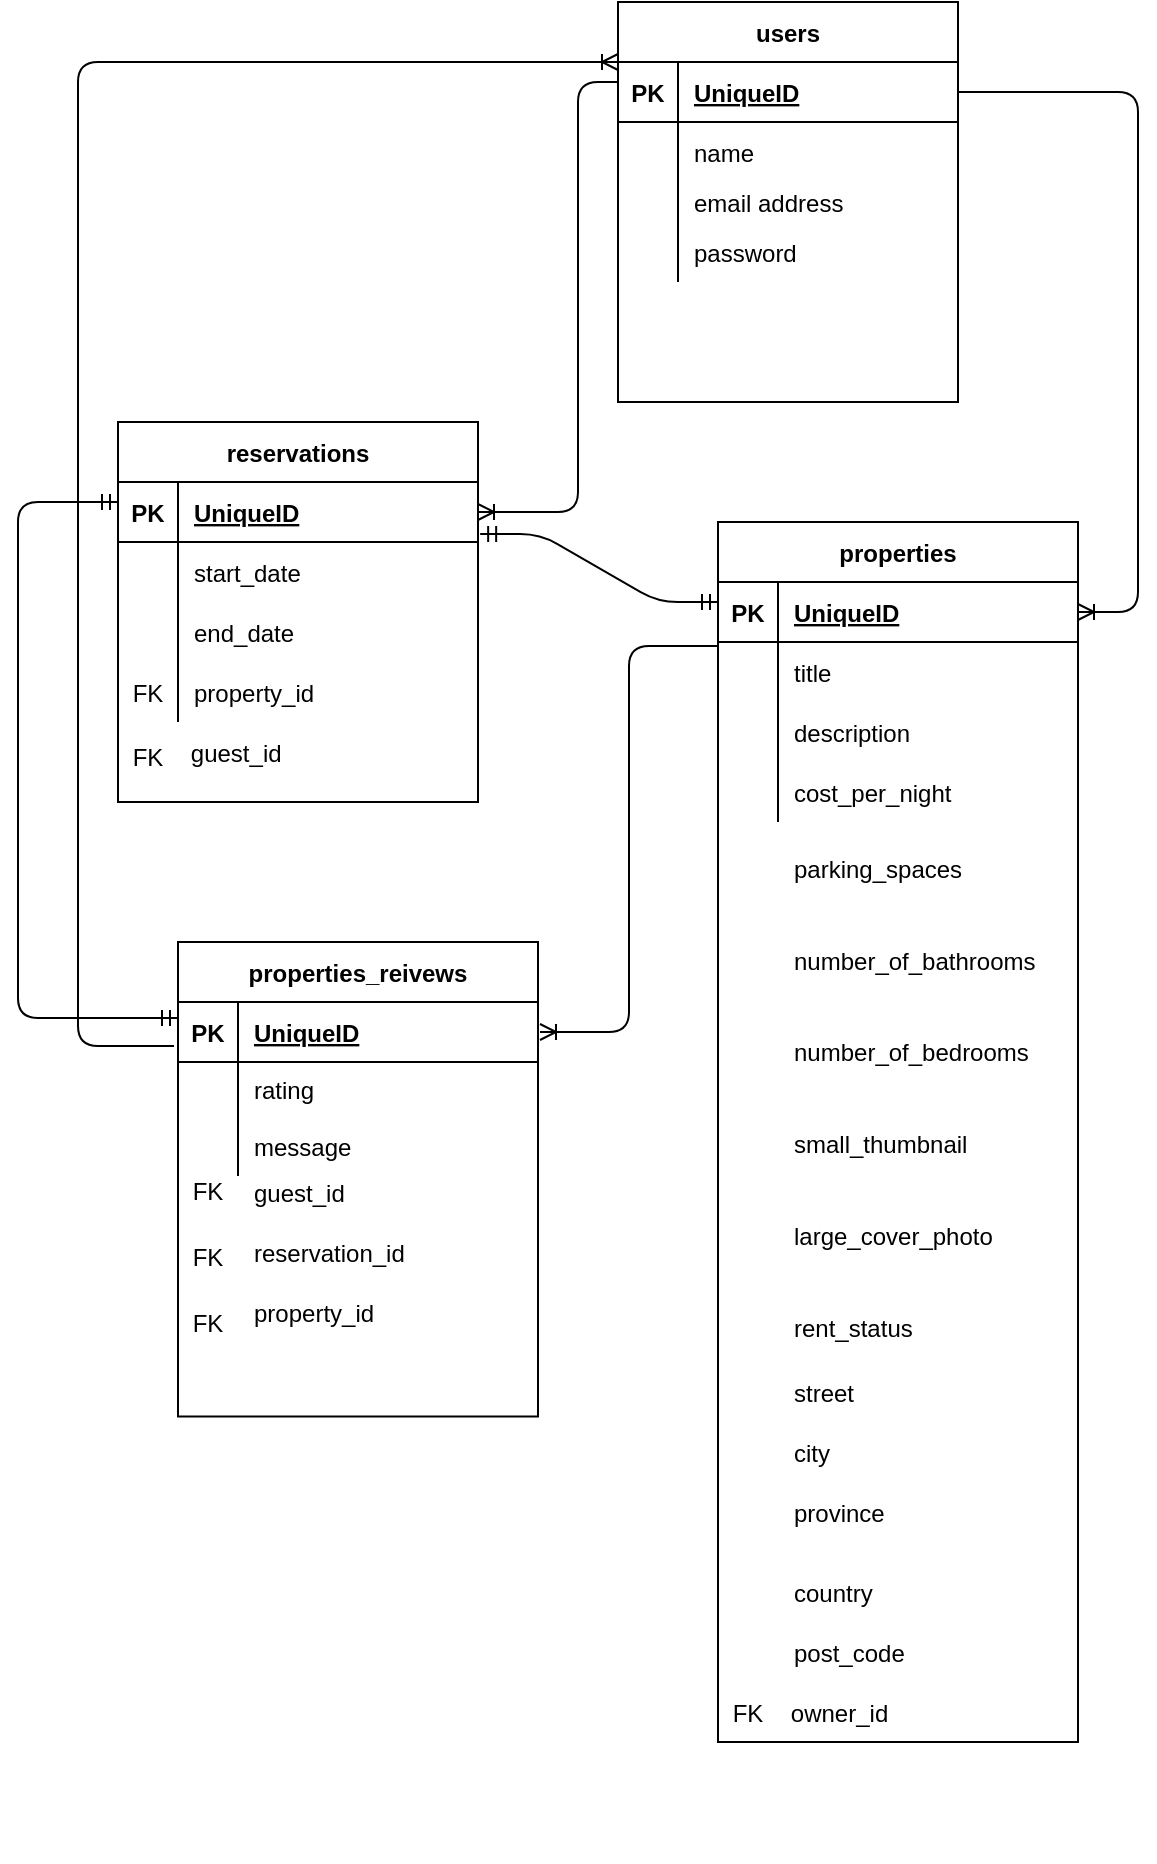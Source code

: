 <mxfile version="15.2.7" type="device"><diagram id="AwpIeSdKuV8LHbz0-JsS" name="Page-1"><mxGraphModel dx="1956" dy="997" grid="0" gridSize="10" guides="1" tooltips="1" connect="1" arrows="1" fold="1" page="1" pageScale="1" pageWidth="850" pageHeight="1100" math="0" shadow="0"><root><mxCell id="0"/><mxCell id="1" parent="0"/><mxCell id="7QQAHE3L7yhgCOXj_K0C-1" value="users" style="shape=table;startSize=30;container=1;collapsible=1;childLayout=tableLayout;fixedRows=1;rowLines=0;fontStyle=1;align=center;resizeLast=1;" parent="1" vertex="1"><mxGeometry x="-410" y="83" width="170" height="200" as="geometry"/></mxCell><mxCell id="7QQAHE3L7yhgCOXj_K0C-2" value="" style="shape=partialRectangle;collapsible=0;dropTarget=0;pointerEvents=0;fillColor=none;top=0;left=0;bottom=1;right=0;points=[[0,0.5],[1,0.5]];portConstraint=eastwest;" parent="7QQAHE3L7yhgCOXj_K0C-1" vertex="1"><mxGeometry y="30" width="170" height="30" as="geometry"/></mxCell><mxCell id="7QQAHE3L7yhgCOXj_K0C-3" value="PK" style="shape=partialRectangle;connectable=0;fillColor=none;top=0;left=0;bottom=0;right=0;fontStyle=1;overflow=hidden;" parent="7QQAHE3L7yhgCOXj_K0C-2" vertex="1"><mxGeometry width="30" height="30" as="geometry"/></mxCell><mxCell id="7QQAHE3L7yhgCOXj_K0C-4" value="UniqueID" style="shape=partialRectangle;connectable=0;fillColor=none;top=0;left=0;bottom=0;right=0;align=left;spacingLeft=6;fontStyle=5;overflow=hidden;" parent="7QQAHE3L7yhgCOXj_K0C-2" vertex="1"><mxGeometry x="30" width="140" height="30" as="geometry"/></mxCell><mxCell id="7QQAHE3L7yhgCOXj_K0C-5" value="" style="shape=partialRectangle;collapsible=0;dropTarget=0;pointerEvents=0;fillColor=none;top=0;left=0;bottom=0;right=0;points=[[0,0.5],[1,0.5]];portConstraint=eastwest;" parent="7QQAHE3L7yhgCOXj_K0C-1" vertex="1"><mxGeometry y="60" width="170" height="30" as="geometry"/></mxCell><mxCell id="7QQAHE3L7yhgCOXj_K0C-6" value="" style="shape=partialRectangle;connectable=0;fillColor=none;top=0;left=0;bottom=0;right=0;editable=1;overflow=hidden;" parent="7QQAHE3L7yhgCOXj_K0C-5" vertex="1"><mxGeometry width="30" height="30" as="geometry"/></mxCell><mxCell id="7QQAHE3L7yhgCOXj_K0C-7" value="name" style="shape=partialRectangle;connectable=0;fillColor=none;top=0;left=0;bottom=0;right=0;align=left;spacingLeft=6;overflow=hidden;" parent="7QQAHE3L7yhgCOXj_K0C-5" vertex="1"><mxGeometry x="30" width="140" height="30" as="geometry"/></mxCell><mxCell id="7QQAHE3L7yhgCOXj_K0C-8" value="" style="shape=partialRectangle;collapsible=0;dropTarget=0;pointerEvents=0;fillColor=none;top=0;left=0;bottom=0;right=0;points=[[0,0.5],[1,0.5]];portConstraint=eastwest;" parent="7QQAHE3L7yhgCOXj_K0C-1" vertex="1"><mxGeometry y="90" width="170" height="20" as="geometry"/></mxCell><mxCell id="7QQAHE3L7yhgCOXj_K0C-9" value="" style="shape=partialRectangle;connectable=0;fillColor=none;top=0;left=0;bottom=0;right=0;editable=1;overflow=hidden;" parent="7QQAHE3L7yhgCOXj_K0C-8" vertex="1"><mxGeometry width="30" height="20" as="geometry"/></mxCell><mxCell id="7QQAHE3L7yhgCOXj_K0C-10" value="email address" style="shape=partialRectangle;connectable=0;fillColor=none;top=0;left=0;bottom=0;right=0;align=left;spacingLeft=6;overflow=hidden;" parent="7QQAHE3L7yhgCOXj_K0C-8" vertex="1"><mxGeometry x="30" width="140" height="20" as="geometry"/></mxCell><mxCell id="7QQAHE3L7yhgCOXj_K0C-11" value="" style="shape=partialRectangle;collapsible=0;dropTarget=0;pointerEvents=0;fillColor=none;top=0;left=0;bottom=0;right=0;points=[[0,0.5],[1,0.5]];portConstraint=eastwest;" parent="7QQAHE3L7yhgCOXj_K0C-1" vertex="1"><mxGeometry y="110" width="170" height="30" as="geometry"/></mxCell><mxCell id="7QQAHE3L7yhgCOXj_K0C-12" value="" style="shape=partialRectangle;connectable=0;fillColor=none;top=0;left=0;bottom=0;right=0;editable=1;overflow=hidden;" parent="7QQAHE3L7yhgCOXj_K0C-11" vertex="1"><mxGeometry width="30" height="30" as="geometry"/></mxCell><mxCell id="7QQAHE3L7yhgCOXj_K0C-13" value="password" style="shape=partialRectangle;connectable=0;fillColor=none;top=0;left=0;bottom=0;right=0;align=left;spacingLeft=6;overflow=hidden;" parent="7QQAHE3L7yhgCOXj_K0C-11" vertex="1"><mxGeometry x="30" width="140" height="30" as="geometry"/></mxCell><mxCell id="7ahejlswh_hRFo3w5Qbz-69" value="" style="group" parent="1" vertex="1" connectable="0"><mxGeometry x="-360" y="343" width="190" height="670" as="geometry"/></mxCell><mxCell id="4uDPGCPxF-5EwwtfRIbj-11" value="" style="group" vertex="1" connectable="0" parent="7ahejlswh_hRFo3w5Qbz-69"><mxGeometry width="190" height="610" as="geometry"/></mxCell><mxCell id="ZRAOXbAmUAtqR5rjtmSc-2" value="properties" style="shape=table;startSize=30;container=1;collapsible=1;childLayout=tableLayout;fixedRows=1;rowLines=0;fontStyle=1;align=center;resizeLast=1;" parent="4uDPGCPxF-5EwwtfRIbj-11" vertex="1"><mxGeometry width="180" height="610" as="geometry"/></mxCell><mxCell id="ZRAOXbAmUAtqR5rjtmSc-3" value="" style="shape=partialRectangle;collapsible=0;dropTarget=0;pointerEvents=0;fillColor=none;top=0;left=0;bottom=1;right=0;points=[[0,0.5],[1,0.5]];portConstraint=eastwest;" parent="ZRAOXbAmUAtqR5rjtmSc-2" vertex="1"><mxGeometry y="30" width="180" height="30" as="geometry"/></mxCell><mxCell id="ZRAOXbAmUAtqR5rjtmSc-4" value="PK" style="shape=partialRectangle;connectable=0;fillColor=none;top=0;left=0;bottom=0;right=0;fontStyle=1;overflow=hidden;" parent="ZRAOXbAmUAtqR5rjtmSc-3" vertex="1"><mxGeometry width="30" height="30" as="geometry"/></mxCell><mxCell id="ZRAOXbAmUAtqR5rjtmSc-5" value="UniqueID" style="shape=partialRectangle;connectable=0;fillColor=none;top=0;left=0;bottom=0;right=0;align=left;spacingLeft=6;fontStyle=5;overflow=hidden;" parent="ZRAOXbAmUAtqR5rjtmSc-3" vertex="1"><mxGeometry x="30" width="150" height="30" as="geometry"/></mxCell><mxCell id="ZRAOXbAmUAtqR5rjtmSc-6" value="" style="shape=partialRectangle;collapsible=0;dropTarget=0;pointerEvents=0;fillColor=none;top=0;left=0;bottom=0;right=0;points=[[0,0.5],[1,0.5]];portConstraint=eastwest;" parent="ZRAOXbAmUAtqR5rjtmSc-2" vertex="1"><mxGeometry y="60" width="180" height="30" as="geometry"/></mxCell><mxCell id="ZRAOXbAmUAtqR5rjtmSc-7" value="" style="shape=partialRectangle;connectable=0;fillColor=none;top=0;left=0;bottom=0;right=0;editable=1;overflow=hidden;" parent="ZRAOXbAmUAtqR5rjtmSc-6" vertex="1"><mxGeometry width="30" height="30" as="geometry"/></mxCell><mxCell id="ZRAOXbAmUAtqR5rjtmSc-8" value="title" style="shape=partialRectangle;connectable=0;fillColor=none;top=0;left=0;bottom=0;right=0;align=left;spacingLeft=6;overflow=hidden;" parent="ZRAOXbAmUAtqR5rjtmSc-6" vertex="1"><mxGeometry x="30" width="150" height="30" as="geometry"/></mxCell><mxCell id="ZRAOXbAmUAtqR5rjtmSc-9" value="" style="shape=partialRectangle;collapsible=0;dropTarget=0;pointerEvents=0;fillColor=none;top=0;left=0;bottom=0;right=0;points=[[0,0.5],[1,0.5]];portConstraint=eastwest;" parent="ZRAOXbAmUAtqR5rjtmSc-2" vertex="1"><mxGeometry y="90" width="180" height="30" as="geometry"/></mxCell><mxCell id="ZRAOXbAmUAtqR5rjtmSc-10" value="" style="shape=partialRectangle;connectable=0;fillColor=none;top=0;left=0;bottom=0;right=0;editable=1;overflow=hidden;" parent="ZRAOXbAmUAtqR5rjtmSc-9" vertex="1"><mxGeometry width="30" height="30" as="geometry"/></mxCell><mxCell id="ZRAOXbAmUAtqR5rjtmSc-11" value="description" style="shape=partialRectangle;connectable=0;fillColor=none;top=0;left=0;bottom=0;right=0;align=left;spacingLeft=6;overflow=hidden;" parent="ZRAOXbAmUAtqR5rjtmSc-9" vertex="1"><mxGeometry x="30" width="150" height="30" as="geometry"/></mxCell><mxCell id="ZRAOXbAmUAtqR5rjtmSc-12" value="" style="shape=partialRectangle;collapsible=0;dropTarget=0;pointerEvents=0;fillColor=none;top=0;left=0;bottom=0;right=0;points=[[0,0.5],[1,0.5]];portConstraint=eastwest;" parent="ZRAOXbAmUAtqR5rjtmSc-2" vertex="1"><mxGeometry y="120" width="180" height="30" as="geometry"/></mxCell><mxCell id="ZRAOXbAmUAtqR5rjtmSc-13" value="" style="shape=partialRectangle;connectable=0;fillColor=none;top=0;left=0;bottom=0;right=0;editable=1;overflow=hidden;" parent="ZRAOXbAmUAtqR5rjtmSc-12" vertex="1"><mxGeometry width="30" height="30" as="geometry"/></mxCell><mxCell id="ZRAOXbAmUAtqR5rjtmSc-14" value="cost_per_night" style="shape=partialRectangle;connectable=0;fillColor=none;top=0;left=0;bottom=0;right=0;align=left;spacingLeft=6;overflow=hidden;" parent="ZRAOXbAmUAtqR5rjtmSc-12" vertex="1"><mxGeometry x="30" width="150" height="30" as="geometry"/></mxCell><mxCell id="7ahejlswh_hRFo3w5Qbz-1" value="" style="shape=partialRectangle;collapsible=0;dropTarget=0;pointerEvents=0;fillColor=none;top=0;left=0;bottom=0;right=0;points=[[0,0.5],[1,0.5]];portConstraint=eastwest;" parent="4uDPGCPxF-5EwwtfRIbj-11" vertex="1"><mxGeometry y="150.002" width="180" height="45.882" as="geometry"/></mxCell><mxCell id="7ahejlswh_hRFo3w5Qbz-2" value="" style="shape=partialRectangle;connectable=0;fillColor=none;top=0;left=0;bottom=0;right=0;editable=1;overflow=hidden;" parent="7ahejlswh_hRFo3w5Qbz-1" vertex="1"><mxGeometry width="30" height="45.882" as="geometry"/></mxCell><mxCell id="7ahejlswh_hRFo3w5Qbz-3" value="parking_spaces" style="shape=partialRectangle;connectable=0;fillColor=none;top=0;left=0;bottom=0;right=0;align=left;spacingLeft=6;overflow=hidden;" parent="7ahejlswh_hRFo3w5Qbz-1" vertex="1"><mxGeometry x="30" width="150" height="45.882" as="geometry"/></mxCell><mxCell id="7ahejlswh_hRFo3w5Qbz-5" value="" style="shape=partialRectangle;collapsible=0;dropTarget=0;pointerEvents=0;fillColor=none;top=0;left=0;bottom=0;right=0;points=[[0,0.5],[1,0.5]];portConstraint=eastwest;" parent="4uDPGCPxF-5EwwtfRIbj-11" vertex="1"><mxGeometry y="195.884" width="180" height="45.882" as="geometry"/></mxCell><mxCell id="7ahejlswh_hRFo3w5Qbz-6" value="" style="shape=partialRectangle;connectable=0;fillColor=none;top=0;left=0;bottom=0;right=0;editable=1;overflow=hidden;" parent="7ahejlswh_hRFo3w5Qbz-5" vertex="1"><mxGeometry width="30" height="45.882" as="geometry"/></mxCell><mxCell id="7ahejlswh_hRFo3w5Qbz-7" value="number_of_bathrooms" style="shape=partialRectangle;connectable=0;fillColor=none;top=0;left=0;bottom=0;right=0;align=left;spacingLeft=6;overflow=hidden;" parent="7ahejlswh_hRFo3w5Qbz-5" vertex="1"><mxGeometry x="30" width="150" height="45.882" as="geometry"/></mxCell><mxCell id="7ahejlswh_hRFo3w5Qbz-8" value="" style="shape=partialRectangle;collapsible=0;dropTarget=0;pointerEvents=0;fillColor=none;top=0;left=0;bottom=0;right=0;points=[[0,0.5],[1,0.5]];portConstraint=eastwest;" parent="4uDPGCPxF-5EwwtfRIbj-11" vertex="1"><mxGeometry y="241.766" width="180" height="45.882" as="geometry"/></mxCell><mxCell id="7ahejlswh_hRFo3w5Qbz-9" value="" style="shape=partialRectangle;connectable=0;fillColor=none;top=0;left=0;bottom=0;right=0;editable=1;overflow=hidden;" parent="7ahejlswh_hRFo3w5Qbz-8" vertex="1"><mxGeometry width="30" height="45.882" as="geometry"/></mxCell><mxCell id="7ahejlswh_hRFo3w5Qbz-10" value="number_of_bedrooms" style="shape=partialRectangle;connectable=0;fillColor=none;top=0;left=0;bottom=0;right=0;align=left;spacingLeft=6;overflow=hidden;" parent="7ahejlswh_hRFo3w5Qbz-8" vertex="1"><mxGeometry x="30" width="150" height="45.882" as="geometry"/></mxCell><mxCell id="7ahejlswh_hRFo3w5Qbz-11" value="" style="shape=partialRectangle;collapsible=0;dropTarget=0;pointerEvents=0;fillColor=none;top=0;left=0;bottom=0;right=0;points=[[0,0.5],[1,0.5]];portConstraint=eastwest;" parent="4uDPGCPxF-5EwwtfRIbj-11" vertex="1"><mxGeometry y="287.649" width="180" height="45.882" as="geometry"/></mxCell><mxCell id="7ahejlswh_hRFo3w5Qbz-12" value="" style="shape=partialRectangle;connectable=0;fillColor=none;top=0;left=0;bottom=0;right=0;editable=1;overflow=hidden;" parent="7ahejlswh_hRFo3w5Qbz-11" vertex="1"><mxGeometry width="30" height="45.882" as="geometry"/></mxCell><mxCell id="7ahejlswh_hRFo3w5Qbz-13" value="small_thumbnail" style="shape=partialRectangle;connectable=0;fillColor=none;top=0;left=0;bottom=0;right=0;align=left;spacingLeft=6;overflow=hidden;" parent="7ahejlswh_hRFo3w5Qbz-11" vertex="1"><mxGeometry x="30" width="150" height="45.882" as="geometry"/></mxCell><mxCell id="7ahejlswh_hRFo3w5Qbz-14" value="" style="shape=partialRectangle;collapsible=0;dropTarget=0;pointerEvents=0;fillColor=none;top=0;left=0;bottom=0;right=0;points=[[0,0.5],[1,0.5]];portConstraint=eastwest;" parent="4uDPGCPxF-5EwwtfRIbj-11" vertex="1"><mxGeometry y="333.531" width="180" height="45.882" as="geometry"/></mxCell><mxCell id="7ahejlswh_hRFo3w5Qbz-15" value="" style="shape=partialRectangle;connectable=0;fillColor=none;top=0;left=0;bottom=0;right=0;editable=1;overflow=hidden;" parent="7ahejlswh_hRFo3w5Qbz-14" vertex="1"><mxGeometry width="30" height="45.882" as="geometry"/></mxCell><mxCell id="7ahejlswh_hRFo3w5Qbz-16" value="large_cover_photo" style="shape=partialRectangle;connectable=0;fillColor=none;top=0;left=0;bottom=0;right=0;align=left;spacingLeft=6;overflow=hidden;" parent="7ahejlswh_hRFo3w5Qbz-14" vertex="1"><mxGeometry x="30" width="150" height="45.882" as="geometry"/></mxCell><mxCell id="7ahejlswh_hRFo3w5Qbz-17" value="" style="shape=partialRectangle;collapsible=0;dropTarget=0;pointerEvents=0;fillColor=none;top=0;left=0;bottom=0;right=0;points=[[0,0.5],[1,0.5]];portConstraint=eastwest;" parent="4uDPGCPxF-5EwwtfRIbj-11" vertex="1"><mxGeometry y="379.414" width="180" height="45.882" as="geometry"/></mxCell><mxCell id="7ahejlswh_hRFo3w5Qbz-18" value="" style="shape=partialRectangle;connectable=0;fillColor=none;top=0;left=0;bottom=0;right=0;editable=1;overflow=hidden;" parent="7ahejlswh_hRFo3w5Qbz-17" vertex="1"><mxGeometry width="30" height="45.882" as="geometry"/></mxCell><mxCell id="7ahejlswh_hRFo3w5Qbz-19" value="rent_status" style="shape=partialRectangle;connectable=0;fillColor=none;top=0;left=0;bottom=0;right=0;align=left;spacingLeft=6;overflow=hidden;" parent="7ahejlswh_hRFo3w5Qbz-17" vertex="1"><mxGeometry x="30" width="150" height="45.882" as="geometry"/></mxCell><mxCell id="7ahejlswh_hRFo3w5Qbz-98" value="street" style="shape=partialRectangle;connectable=0;fillColor=none;top=0;left=0;bottom=0;right=0;align=left;spacingLeft=6;overflow=hidden;" parent="4uDPGCPxF-5EwwtfRIbj-11" vertex="1"><mxGeometry x="30" y="420" width="160" height="30" as="geometry"/></mxCell><mxCell id="7ahejlswh_hRFo3w5Qbz-99" value="city" style="shape=partialRectangle;connectable=0;fillColor=none;top=0;left=0;bottom=0;right=0;align=left;spacingLeft=6;overflow=hidden;" parent="4uDPGCPxF-5EwwtfRIbj-11" vertex="1"><mxGeometry x="30" y="450" width="160" height="30" as="geometry"/></mxCell><mxCell id="7ahejlswh_hRFo3w5Qbz-100" value="province" style="shape=partialRectangle;connectable=0;fillColor=none;top=0;left=0;bottom=0;right=0;align=left;spacingLeft=6;overflow=hidden;" parent="4uDPGCPxF-5EwwtfRIbj-11" vertex="1"><mxGeometry x="30" y="480" width="160" height="30" as="geometry"/></mxCell><mxCell id="7ahejlswh_hRFo3w5Qbz-36" value="" style="shape=partialRectangle;collapsible=0;dropTarget=0;pointerEvents=0;fillColor=none;top=0;left=0;bottom=0;right=0;points=[[0,0.5],[1,0.5]];portConstraint=eastwest;" parent="4uDPGCPxF-5EwwtfRIbj-11" vertex="1"><mxGeometry y="550" width="190" height="30" as="geometry"/></mxCell><mxCell id="7ahejlswh_hRFo3w5Qbz-37" value="" style="shape=partialRectangle;connectable=0;fillColor=none;top=0;left=0;bottom=0;right=0;editable=1;overflow=hidden;" parent="7ahejlswh_hRFo3w5Qbz-36" vertex="1"><mxGeometry width="30" height="30" as="geometry"/></mxCell><mxCell id="7ahejlswh_hRFo3w5Qbz-38" value="post_code" style="shape=partialRectangle;connectable=0;fillColor=none;top=0;left=0;bottom=0;right=0;align=left;spacingLeft=6;overflow=hidden;" parent="7ahejlswh_hRFo3w5Qbz-36" vertex="1"><mxGeometry x="30" width="160" height="30" as="geometry"/></mxCell><mxCell id="7ahejlswh_hRFo3w5Qbz-33" value="" style="shape=partialRectangle;collapsible=0;dropTarget=0;pointerEvents=0;fillColor=none;top=0;left=0;bottom=0;right=0;points=[[0,0.5],[1,0.5]];portConstraint=eastwest;" parent="4uDPGCPxF-5EwwtfRIbj-11" vertex="1"><mxGeometry y="520" width="190" height="30" as="geometry"/></mxCell><mxCell id="7ahejlswh_hRFo3w5Qbz-34" value="" style="shape=partialRectangle;connectable=0;fillColor=none;top=0;left=0;bottom=0;right=0;editable=1;overflow=hidden;" parent="7ahejlswh_hRFo3w5Qbz-33" vertex="1"><mxGeometry width="30" height="30" as="geometry"/></mxCell><mxCell id="7ahejlswh_hRFo3w5Qbz-35" value="country" style="shape=partialRectangle;connectable=0;fillColor=none;top=0;left=0;bottom=0;right=0;align=left;spacingLeft=6;overflow=hidden;" parent="7ahejlswh_hRFo3w5Qbz-33" vertex="1"><mxGeometry x="30" width="160" height="30" as="geometry"/></mxCell><mxCell id="7ahejlswh_hRFo3w5Qbz-101" value="" style="edgeStyle=entityRelationEdgeStyle;fontSize=12;html=1;endArrow=ERoneToMany;exitX=1;exitY=0.5;exitDx=0;exitDy=0;" parent="1" source="7QQAHE3L7yhgCOXj_K0C-2" target="ZRAOXbAmUAtqR5rjtmSc-3" edge="1"><mxGeometry width="100" height="100" relative="1" as="geometry"><mxPoint x="-190" y="103" as="sourcePoint"/><mxPoint x="-90" y="3" as="targetPoint"/></mxGeometry></mxCell><mxCell id="7ahejlswh_hRFo3w5Qbz-131" value="" style="edgeStyle=elbowEdgeStyle;fontSize=12;html=1;endArrow=ERoneToMany;exitX=0;exitY=0.333;exitDx=0;exitDy=0;exitPerimeter=0;entryX=1;entryY=0.5;entryDx=0;entryDy=0;" parent="1" source="7QQAHE3L7yhgCOXj_K0C-2" target="7ahejlswh_hRFo3w5Qbz-117" edge="1"><mxGeometry width="100" height="100" relative="1" as="geometry"><mxPoint x="-580" y="163" as="sourcePoint"/><mxPoint x="-470" y="338" as="targetPoint"/><Array as="points"><mxPoint x="-430" y="133"/><mxPoint x="-450" y="233"/></Array></mxGeometry></mxCell><mxCell id="7ahejlswh_hRFo3w5Qbz-132" value="" style="edgeStyle=entityRelationEdgeStyle;fontSize=12;html=1;endArrow=ERmandOne;startArrow=ERmandOne;exitX=1.006;exitY=0.867;exitDx=0;exitDy=0;exitPerimeter=0;" parent="1" source="7ahejlswh_hRFo3w5Qbz-117" edge="1"><mxGeometry width="100" height="100" relative="1" as="geometry"><mxPoint x="-340" y="493" as="sourcePoint"/><mxPoint x="-360" y="383" as="targetPoint"/></mxGeometry></mxCell><mxCell id="7ahejlswh_hRFo3w5Qbz-134" value="" style="edgeStyle=elbowEdgeStyle;fontSize=12;html=1;endArrow=ERoneToMany;" parent="1" edge="1"><mxGeometry width="100" height="100" relative="1" as="geometry"><mxPoint x="-632" y="605" as="sourcePoint"/><mxPoint x="-410" y="113" as="targetPoint"/><Array as="points"><mxPoint x="-680" y="173"/></Array></mxGeometry></mxCell><mxCell id="7ahejlswh_hRFo3w5Qbz-137" value="" style="edgeStyle=elbowEdgeStyle;fontSize=12;html=1;endArrow=ERoneToMany;entryX=1;entryY=0.5;entryDx=0;entryDy=0;" parent="1" edge="1"><mxGeometry width="100" height="100" relative="1" as="geometry"><mxPoint x="-360" y="405" as="sourcePoint"/><mxPoint x="-449" y="598" as="targetPoint"/></mxGeometry></mxCell><mxCell id="7ahejlswh_hRFo3w5Qbz-154" value="" style="edgeStyle=elbowEdgeStyle;fontSize=12;html=1;endArrow=ERmandOne;startArrow=ERmandOne;" parent="1" edge="1"><mxGeometry width="100" height="100" relative="1" as="geometry"><mxPoint x="-630" y="591" as="sourcePoint"/><mxPoint x="-660" y="333" as="targetPoint"/><Array as="points"><mxPoint x="-710" y="473"/></Array></mxGeometry></mxCell><mxCell id="7ahejlswh_hRFo3w5Qbz-158" value="" style="shape=partialRectangle;collapsible=0;dropTarget=0;pointerEvents=0;fillColor=none;top=0;left=0;bottom=0;right=0;points=[[0,0.5],[1,0.5]];portConstraint=eastwest;" parent="1" vertex="1"><mxGeometry x="-360" y="923" width="180" height="30" as="geometry"/></mxCell><mxCell id="7ahejlswh_hRFo3w5Qbz-159" value="" style="shape=partialRectangle;connectable=0;fillColor=none;top=0;left=0;bottom=0;right=0;editable=1;overflow=hidden;" parent="7ahejlswh_hRFo3w5Qbz-158" vertex="1"><mxGeometry width="28.421" height="30" as="geometry"/></mxCell><mxCell id="7ahejlswh_hRFo3w5Qbz-160" value="owner_id" style="shape=partialRectangle;connectable=0;fillColor=none;top=0;left=0;bottom=0;right=0;align=left;spacingLeft=6;overflow=hidden;" parent="7ahejlswh_hRFo3w5Qbz-158" vertex="1"><mxGeometry x="28.421" width="151.579" height="30" as="geometry"/></mxCell><mxCell id="4uDPGCPxF-5EwwtfRIbj-6" value="" style="group" vertex="1" connectable="0" parent="1"><mxGeometry x="-660" y="293" width="180" height="190" as="geometry"/></mxCell><mxCell id="7ahejlswh_hRFo3w5Qbz-116" value="reservations" style="shape=table;startSize=30;container=1;collapsible=1;childLayout=tableLayout;fixedRows=1;rowLines=0;fontStyle=1;align=center;resizeLast=1;" parent="4uDPGCPxF-5EwwtfRIbj-6" vertex="1"><mxGeometry width="180" height="190" as="geometry"/></mxCell><mxCell id="7ahejlswh_hRFo3w5Qbz-117" value="" style="shape=partialRectangle;collapsible=0;dropTarget=0;pointerEvents=0;fillColor=none;top=0;left=0;bottom=1;right=0;points=[[0,0.5],[1,0.5]];portConstraint=eastwest;" parent="7ahejlswh_hRFo3w5Qbz-116" vertex="1"><mxGeometry y="30" width="180" height="30" as="geometry"/></mxCell><mxCell id="7ahejlswh_hRFo3w5Qbz-118" value="PK" style="shape=partialRectangle;connectable=0;fillColor=none;top=0;left=0;bottom=0;right=0;fontStyle=1;overflow=hidden;" parent="7ahejlswh_hRFo3w5Qbz-117" vertex="1"><mxGeometry width="30" height="30" as="geometry"/></mxCell><mxCell id="7ahejlswh_hRFo3w5Qbz-119" value="UniqueID" style="shape=partialRectangle;connectable=0;fillColor=none;top=0;left=0;bottom=0;right=0;align=left;spacingLeft=6;fontStyle=5;overflow=hidden;" parent="7ahejlswh_hRFo3w5Qbz-117" vertex="1"><mxGeometry x="30" width="150" height="30" as="geometry"/></mxCell><mxCell id="7ahejlswh_hRFo3w5Qbz-120" value="" style="shape=partialRectangle;collapsible=0;dropTarget=0;pointerEvents=0;fillColor=none;top=0;left=0;bottom=0;right=0;points=[[0,0.5],[1,0.5]];portConstraint=eastwest;" parent="7ahejlswh_hRFo3w5Qbz-116" vertex="1"><mxGeometry y="60" width="180" height="30" as="geometry"/></mxCell><mxCell id="7ahejlswh_hRFo3w5Qbz-121" value="" style="shape=partialRectangle;connectable=0;fillColor=none;top=0;left=0;bottom=0;right=0;editable=1;overflow=hidden;" parent="7ahejlswh_hRFo3w5Qbz-120" vertex="1"><mxGeometry width="30" height="30" as="geometry"/></mxCell><mxCell id="7ahejlswh_hRFo3w5Qbz-122" value="start_date" style="shape=partialRectangle;connectable=0;fillColor=none;top=0;left=0;bottom=0;right=0;align=left;spacingLeft=6;overflow=hidden;" parent="7ahejlswh_hRFo3w5Qbz-120" vertex="1"><mxGeometry x="30" width="150" height="30" as="geometry"/></mxCell><mxCell id="7ahejlswh_hRFo3w5Qbz-123" value="" style="shape=partialRectangle;collapsible=0;dropTarget=0;pointerEvents=0;fillColor=none;top=0;left=0;bottom=0;right=0;points=[[0,0.5],[1,0.5]];portConstraint=eastwest;" parent="7ahejlswh_hRFo3w5Qbz-116" vertex="1"><mxGeometry y="90" width="180" height="30" as="geometry"/></mxCell><mxCell id="7ahejlswh_hRFo3w5Qbz-124" value="" style="shape=partialRectangle;connectable=0;fillColor=none;top=0;left=0;bottom=0;right=0;editable=1;overflow=hidden;" parent="7ahejlswh_hRFo3w5Qbz-123" vertex="1"><mxGeometry width="30" height="30" as="geometry"/></mxCell><mxCell id="7ahejlswh_hRFo3w5Qbz-125" value="end_date" style="shape=partialRectangle;connectable=0;fillColor=none;top=0;left=0;bottom=0;right=0;align=left;spacingLeft=6;overflow=hidden;" parent="7ahejlswh_hRFo3w5Qbz-123" vertex="1"><mxGeometry x="30" width="150" height="30" as="geometry"/></mxCell><mxCell id="7ahejlswh_hRFo3w5Qbz-126" value="" style="shape=partialRectangle;collapsible=0;dropTarget=0;pointerEvents=0;fillColor=none;top=0;left=0;bottom=0;right=0;points=[[0,0.5],[1,0.5]];portConstraint=eastwest;" parent="7ahejlswh_hRFo3w5Qbz-116" vertex="1"><mxGeometry y="120" width="180" height="30" as="geometry"/></mxCell><mxCell id="7ahejlswh_hRFo3w5Qbz-127" value="FK" style="shape=partialRectangle;connectable=0;fillColor=none;top=0;left=0;bottom=0;right=0;editable=1;overflow=hidden;" parent="7ahejlswh_hRFo3w5Qbz-126" vertex="1"><mxGeometry width="30" height="30" as="geometry"/></mxCell><mxCell id="7ahejlswh_hRFo3w5Qbz-128" value="property_id" style="shape=partialRectangle;connectable=0;fillColor=none;top=0;left=0;bottom=0;right=0;align=left;spacingLeft=6;overflow=hidden;" parent="7ahejlswh_hRFo3w5Qbz-126" vertex="1"><mxGeometry x="30" width="150" height="30" as="geometry"/></mxCell><mxCell id="7ahejlswh_hRFo3w5Qbz-161" value="" style="shape=partialRectangle;collapsible=0;dropTarget=0;pointerEvents=0;fillColor=none;top=0;left=0;bottom=0;right=0;points=[[0,0.5],[1,0.5]];portConstraint=eastwest;" parent="4uDPGCPxF-5EwwtfRIbj-6" vertex="1"><mxGeometry y="150" width="180" height="30" as="geometry"/></mxCell><mxCell id="7ahejlswh_hRFo3w5Qbz-162" value="" style="shape=partialRectangle;connectable=0;fillColor=none;top=0;left=0;bottom=0;right=0;editable=1;overflow=hidden;" parent="7ahejlswh_hRFo3w5Qbz-161" vertex="1"><mxGeometry width="28.421" height="30" as="geometry"/></mxCell><mxCell id="7ahejlswh_hRFo3w5Qbz-163" value="guest_id" style="shape=partialRectangle;connectable=0;fillColor=none;top=0;left=0;bottom=0;right=0;align=left;spacingLeft=6;overflow=hidden;" parent="7ahejlswh_hRFo3w5Qbz-161" vertex="1"><mxGeometry x="28.421" width="151.579" height="30" as="geometry"/></mxCell><mxCell id="4uDPGCPxF-5EwwtfRIbj-1" value="FK" style="shape=partialRectangle;connectable=0;fillColor=none;top=0;left=0;bottom=0;right=0;editable=1;overflow=hidden;" vertex="1" parent="4uDPGCPxF-5EwwtfRIbj-6"><mxGeometry y="152" width="30" height="30" as="geometry"/></mxCell><mxCell id="4uDPGCPxF-5EwwtfRIbj-9" value="" style="group" vertex="1" connectable="0" parent="1"><mxGeometry x="-630" y="553" width="180" height="237.2" as="geometry"/></mxCell><mxCell id="7ahejlswh_hRFo3w5Qbz-56" value="properties_reivews" style="shape=table;startSize=30;container=1;collapsible=1;childLayout=tableLayout;fixedRows=1;rowLines=0;fontStyle=1;align=center;resizeLast=1;" parent="4uDPGCPxF-5EwwtfRIbj-9" vertex="1"><mxGeometry width="180" height="237.2" as="geometry"/></mxCell><mxCell id="7ahejlswh_hRFo3w5Qbz-155" value="" style="shape=partialRectangle;collapsible=0;dropTarget=0;pointerEvents=0;fillColor=none;top=0;left=0;bottom=1;right=0;points=[[0,0.5],[1,0.5]];portConstraint=eastwest;" parent="7ahejlswh_hRFo3w5Qbz-56" vertex="1"><mxGeometry y="30" width="180" height="30" as="geometry"/></mxCell><mxCell id="7ahejlswh_hRFo3w5Qbz-156" value="PK" style="shape=partialRectangle;connectable=0;fillColor=none;top=0;left=0;bottom=0;right=0;fontStyle=1;overflow=hidden;" parent="7ahejlswh_hRFo3w5Qbz-155" vertex="1"><mxGeometry width="30" height="30" as="geometry"/></mxCell><mxCell id="7ahejlswh_hRFo3w5Qbz-157" value="UniqueID" style="shape=partialRectangle;connectable=0;fillColor=none;top=0;left=0;bottom=0;right=0;align=left;spacingLeft=6;fontStyle=5;overflow=hidden;" parent="7ahejlswh_hRFo3w5Qbz-155" vertex="1"><mxGeometry x="30" width="150" height="30" as="geometry"/></mxCell><mxCell id="7ahejlswh_hRFo3w5Qbz-60" value="" style="shape=partialRectangle;collapsible=0;dropTarget=0;pointerEvents=0;fillColor=none;top=0;left=0;bottom=0;right=0;points=[[0,0.5],[1,0.5]];portConstraint=eastwest;" parent="7ahejlswh_hRFo3w5Qbz-56" vertex="1"><mxGeometry y="60" width="180" height="27" as="geometry"/></mxCell><mxCell id="7ahejlswh_hRFo3w5Qbz-61" value="" style="shape=partialRectangle;connectable=0;fillColor=none;top=0;left=0;bottom=0;right=0;editable=1;overflow=hidden;" parent="7ahejlswh_hRFo3w5Qbz-60" vertex="1"><mxGeometry width="30" height="27" as="geometry"/></mxCell><mxCell id="7ahejlswh_hRFo3w5Qbz-62" value="rating" style="shape=partialRectangle;connectable=0;fillColor=none;top=0;left=0;bottom=0;right=0;align=left;spacingLeft=6;overflow=hidden;" parent="7ahejlswh_hRFo3w5Qbz-60" vertex="1"><mxGeometry x="30" width="150" height="27" as="geometry"/></mxCell><mxCell id="7ahejlswh_hRFo3w5Qbz-63" value="" style="shape=partialRectangle;collapsible=0;dropTarget=0;pointerEvents=0;fillColor=none;top=0;left=0;bottom=0;right=0;points=[[0,0.5],[1,0.5]];portConstraint=eastwest;" parent="7ahejlswh_hRFo3w5Qbz-56" vertex="1"><mxGeometry y="87" width="180" height="30" as="geometry"/></mxCell><mxCell id="7ahejlswh_hRFo3w5Qbz-64" value="" style="shape=partialRectangle;connectable=0;fillColor=none;top=0;left=0;bottom=0;right=0;editable=1;overflow=hidden;" parent="7ahejlswh_hRFo3w5Qbz-63" vertex="1"><mxGeometry width="30" height="30" as="geometry"/></mxCell><mxCell id="7ahejlswh_hRFo3w5Qbz-65" value="message" style="shape=partialRectangle;connectable=0;fillColor=none;top=0;left=0;bottom=0;right=0;align=left;spacingLeft=6;overflow=hidden;" parent="7ahejlswh_hRFo3w5Qbz-63" vertex="1"><mxGeometry x="30" width="150" height="30" as="geometry"/></mxCell><mxCell id="7ahejlswh_hRFo3w5Qbz-135" style="edgeStyle=elbowEdgeStyle;rounded=0;orthogonalLoop=1;jettySize=auto;html=1;entryX=0;entryY=0.5;entryDx=0;entryDy=0;" parent="7ahejlswh_hRFo3w5Qbz-56" edge="1"><mxGeometry relative="1" as="geometry"><mxPoint y="70" as="sourcePoint"/><mxPoint y="70" as="targetPoint"/></mxGeometry></mxCell><mxCell id="7ahejlswh_hRFo3w5Qbz-164" value="guest_id" style="shape=partialRectangle;connectable=0;fillColor=none;top=0;left=0;bottom=0;right=0;align=left;spacingLeft=6;overflow=hidden;" parent="4uDPGCPxF-5EwwtfRIbj-9" vertex="1"><mxGeometry x="30" y="110" width="150" height="30" as="geometry"/></mxCell><mxCell id="7ahejlswh_hRFo3w5Qbz-165" value="reservation_id" style="shape=partialRectangle;connectable=0;fillColor=none;top=0;left=0;bottom=0;right=0;align=left;spacingLeft=6;overflow=hidden;" parent="4uDPGCPxF-5EwwtfRIbj-9" vertex="1"><mxGeometry x="30" y="140" width="150" height="30" as="geometry"/></mxCell><mxCell id="7ahejlswh_hRFo3w5Qbz-166" value="property_id" style="shape=partialRectangle;connectable=0;fillColor=none;top=0;left=0;bottom=0;right=0;align=left;spacingLeft=6;overflow=hidden;" parent="4uDPGCPxF-5EwwtfRIbj-9" vertex="1"><mxGeometry x="30" y="170" width="150" height="30" as="geometry"/></mxCell><mxCell id="4uDPGCPxF-5EwwtfRIbj-5" value="FK" style="shape=partialRectangle;connectable=0;fillColor=none;top=0;left=0;bottom=0;right=0;editable=1;overflow=hidden;" vertex="1" parent="4uDPGCPxF-5EwwtfRIbj-9"><mxGeometry y="109" width="30" height="30" as="geometry"/></mxCell><mxCell id="4uDPGCPxF-5EwwtfRIbj-7" value="FK" style="shape=partialRectangle;connectable=0;fillColor=none;top=0;left=0;bottom=0;right=0;editable=1;overflow=hidden;" vertex="1" parent="4uDPGCPxF-5EwwtfRIbj-9"><mxGeometry y="142" width="30" height="30" as="geometry"/></mxCell><mxCell id="4uDPGCPxF-5EwwtfRIbj-8" value="FK" style="shape=partialRectangle;connectable=0;fillColor=none;top=0;left=0;bottom=0;right=0;editable=1;overflow=hidden;" vertex="1" parent="4uDPGCPxF-5EwwtfRIbj-9"><mxGeometry y="175" width="30" height="30" as="geometry"/></mxCell><mxCell id="4uDPGCPxF-5EwwtfRIbj-10" value="FK" style="shape=partialRectangle;connectable=0;fillColor=none;top=0;left=0;bottom=0;right=0;editable=1;overflow=hidden;" vertex="1" parent="1"><mxGeometry x="-360" y="923" width="30" height="30" as="geometry"/></mxCell></root></mxGraphModel></diagram></mxfile>